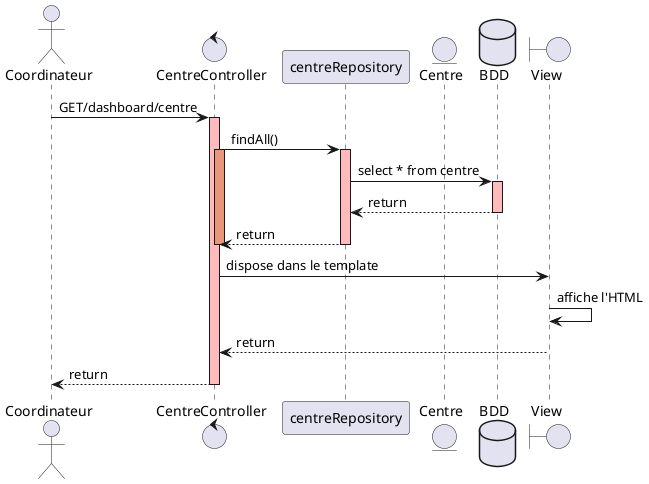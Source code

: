 @startuml

actor Coordinateur
control "CentreController" as DC
participant "centreRepository" as CR
entity "Centre" as C
database "BDD" as BDD
boundary "View" as V

Coordinateur -> DC: GET/dashboard/centre
activate DC #FFBBBB

DC -> CR: findAll()
activate DC #DarkSalmon
activate CR #FFBBBB

CR -> BDD: select * from centre
activate BDD #FFBBBB
BDD --> CR: return
deactivate BDD

CR --> DC: return
deactivate DC
deactivate CR

DC -> V: dispose dans le template
V -> V: affiche l'HTML
V --> DC: return

DC --> Coordinateur: return
deactivate DC
@enduml